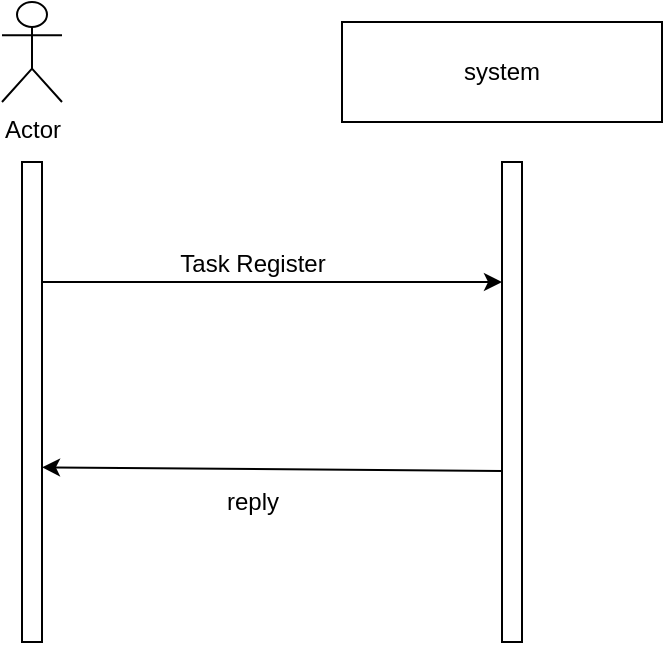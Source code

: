 <mxfile version="13.7.5" type="github">
  <diagram name="Page-1" id="e7e014a7-5840-1c2e-5031-d8a46d1fe8dd">
    <mxGraphModel dx="1231" dy="883" grid="1" gridSize="10" guides="1" tooltips="1" connect="1" arrows="1" fold="1" page="1" pageScale="1" pageWidth="1169" pageHeight="826" background="#ffffff" math="0" shadow="0">
      <root>
        <mxCell id="0" />
        <mxCell id="1" parent="0" />
        <mxCell id="sDdto7aKOgxgB0f0ACSr-41" value="Actor" style="shape=umlActor;verticalLabelPosition=bottom;verticalAlign=top;html=1;outlineConnect=0;" parent="1" vertex="1">
          <mxGeometry x="230" y="200" width="30" height="50" as="geometry" />
        </mxCell>
        <mxCell id="sDdto7aKOgxgB0f0ACSr-42" value="system" style="rounded=0;whiteSpace=wrap;html=1;" parent="1" vertex="1">
          <mxGeometry x="400" y="210" width="160" height="50" as="geometry" />
        </mxCell>
        <mxCell id="sDdto7aKOgxgB0f0ACSr-47" style="edgeStyle=orthogonalEdgeStyle;rounded=0;orthogonalLoop=1;jettySize=auto;html=1;exitX=1;exitY=0.25;exitDx=0;exitDy=0;entryX=0;entryY=0.25;entryDx=0;entryDy=0;" parent="1" source="sDdto7aKOgxgB0f0ACSr-43" target="sDdto7aKOgxgB0f0ACSr-45" edge="1">
          <mxGeometry relative="1" as="geometry">
            <mxPoint x="630" y="370" as="targetPoint" />
          </mxGeometry>
        </mxCell>
        <mxCell id="sDdto7aKOgxgB0f0ACSr-43" value="" style="rounded=0;whiteSpace=wrap;html=1;" parent="1" vertex="1">
          <mxGeometry x="240" y="280" width="10" height="240" as="geometry" />
        </mxCell>
        <mxCell id="sDdto7aKOgxgB0f0ACSr-45" value="" style="rounded=0;whiteSpace=wrap;html=1;" parent="1" vertex="1">
          <mxGeometry x="480" y="280" width="10" height="240" as="geometry" />
        </mxCell>
        <mxCell id="sDdto7aKOgxgB0f0ACSr-49" value="" style="endArrow=classic;html=1;entryX=1;entryY=0.636;entryDx=0;entryDy=0;entryPerimeter=0;exitX=0;exitY=0.644;exitDx=0;exitDy=0;exitPerimeter=0;" parent="1" source="sDdto7aKOgxgB0f0ACSr-45" target="sDdto7aKOgxgB0f0ACSr-43" edge="1">
          <mxGeometry width="50" height="50" relative="1" as="geometry">
            <mxPoint x="560" y="510" as="sourcePoint" />
            <mxPoint x="610" y="460" as="targetPoint" />
          </mxGeometry>
        </mxCell>
        <mxCell id="B4EqauVhTjoRC0mvep1e-1" value="Task Register" style="text;html=1;align=center;verticalAlign=middle;resizable=0;points=[];autosize=1;" vertex="1" parent="1">
          <mxGeometry x="310" y="321" width="90" height="20" as="geometry" />
        </mxCell>
        <mxCell id="B4EqauVhTjoRC0mvep1e-2" value="reply" style="text;html=1;align=center;verticalAlign=middle;resizable=0;points=[];autosize=1;" vertex="1" parent="1">
          <mxGeometry x="335" y="440" width="40" height="20" as="geometry" />
        </mxCell>
      </root>
    </mxGraphModel>
  </diagram>
</mxfile>

